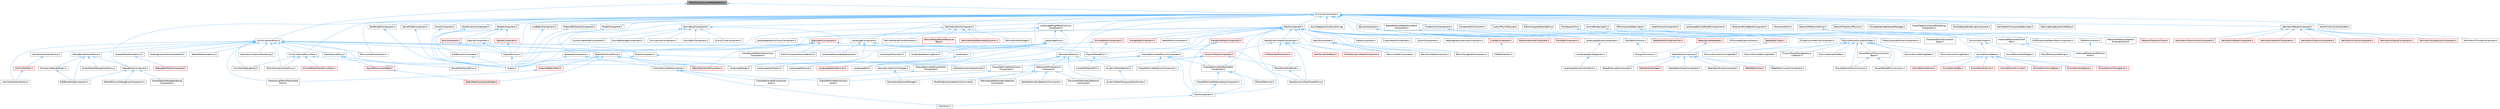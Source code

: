 digraph "MeshDrawCommandStatsDefines.h"
{
 // INTERACTIVE_SVG=YES
 // LATEX_PDF_SIZE
  bgcolor="transparent";
  edge [fontname=Helvetica,fontsize=10,labelfontname=Helvetica,labelfontsize=10];
  node [fontname=Helvetica,fontsize=10,shape=box,height=0.2,width=0.4];
  Node1 [id="Node000001",label="MeshDrawCommandStatsDefines.h",height=0.2,width=0.4,color="gray40", fillcolor="grey60", style="filled", fontcolor="black",tooltip=" "];
  Node1 -> Node2 [id="edge1_Node000001_Node000002",dir="back",color="steelblue1",style="solid",tooltip=" "];
  Node2 [id="Node000002",label="PrimitiveComponent.h",height=0.2,width=0.4,color="grey40", fillcolor="white", style="filled",URL="$df/d9f/PrimitiveComponent_8h.html",tooltip=" "];
  Node2 -> Node3 [id="edge2_Node000002_Node000003",dir="back",color="steelblue1",style="solid",tooltip=" "];
  Node3 [id="Node000003",label="ActorPrimitiveColorHandler.h",height=0.2,width=0.4,color="grey40", fillcolor="white", style="filled",URL="$d4/d72/ActorPrimitiveColorHandler_8h.html",tooltip=" "];
  Node2 -> Node4 [id="edge3_Node000002_Node000004",dir="back",color="steelblue1",style="solid",tooltip=" "];
  Node4 [id="Node000004",label="ArrowComponent.h",height=0.2,width=0.4,color="grey40", fillcolor="white", style="filled",URL="$db/d35/ArrowComponent_8h.html",tooltip=" "];
  Node4 -> Node5 [id="edge4_Node000004_Node000005",dir="back",color="steelblue1",style="solid",tooltip=" "];
  Node5 [id="Node000005",label="Engine.h",height=0.2,width=0.4,color="grey40", fillcolor="white", style="filled",URL="$d1/d34/Public_2Engine_8h.html",tooltip=" "];
  Node2 -> Node6 [id="edge5_Node000002_Node000006",dir="back",color="steelblue1",style="solid",tooltip=" "];
  Node6 [id="Node000006",label="AsyncRegisterLevelContext.cpp",height=0.2,width=0.4,color="grey40", fillcolor="white", style="filled",URL="$da/df8/AsyncRegisterLevelContext_8cpp.html",tooltip=" "];
  Node2 -> Node7 [id="edge6_Node000002_Node000007",dir="back",color="steelblue1",style="solid",tooltip=" "];
  Node7 [id="Node000007",label="BakedShallowWaterSimulation\lComponent.h",height=0.2,width=0.4,color="grey40", fillcolor="white", style="filled",URL="$d4/dbc/BakedShallowWaterSimulationComponent_8h.html",tooltip=" "];
  Node7 -> Node8 [id="edge7_Node000007_Node000008",dir="back",color="steelblue1",style="solid",tooltip=" "];
  Node8 [id="Node000008",label="WaterBodyComponent.h",height=0.2,width=0.4,color="grey40", fillcolor="white", style="filled",URL="$db/d59/WaterBodyComponent_8h.html",tooltip=" "];
  Node8 -> Node9 [id="edge8_Node000008_Node000009",dir="back",color="steelblue1",style="solid",tooltip=" "];
  Node9 [id="Node000009",label="WaterBodyActor.h",height=0.2,width=0.4,color="red", fillcolor="#FFF0F0", style="filled",URL="$da/d45/WaterBodyActor_8h.html",tooltip=" "];
  Node8 -> Node15 [id="edge9_Node000008_Node000015",dir="back",color="steelblue1",style="solid",tooltip=" "];
  Node15 [id="Node000015",label="WaterBodyCustomComponent.h",height=0.2,width=0.4,color="grey40", fillcolor="white", style="filled",URL="$dd/dc1/WaterBodyCustomComponent_8h.html",tooltip=" "];
  Node8 -> Node16 [id="edge10_Node000008_Node000016",dir="back",color="steelblue1",style="solid",tooltip=" "];
  Node16 [id="Node000016",label="WaterBodyLakeComponent.h",height=0.2,width=0.4,color="grey40", fillcolor="white", style="filled",URL="$d8/db7/WaterBodyLakeComponent_8h.html",tooltip=" "];
  Node8 -> Node17 [id="edge11_Node000008_Node000017",dir="back",color="steelblue1",style="solid",tooltip=" "];
  Node17 [id="Node000017",label="WaterBodyManager.h",height=0.2,width=0.4,color="red", fillcolor="#FFF0F0", style="filled",URL="$d7/d25/WaterBodyManager_8h.html",tooltip=" "];
  Node8 -> Node19 [id="edge12_Node000008_Node000019",dir="back",color="steelblue1",style="solid",tooltip=" "];
  Node19 [id="Node000019",label="WaterBodyOceanComponent.h",height=0.2,width=0.4,color="grey40", fillcolor="white", style="filled",URL="$d8/d9e/WaterBodyOceanComponent_8h.html",tooltip=" "];
  Node8 -> Node20 [id="edge13_Node000008_Node000020",dir="back",color="steelblue1",style="solid",tooltip=" "];
  Node20 [id="Node000020",label="WaterBodyRiverComponent.h",height=0.2,width=0.4,color="grey40", fillcolor="white", style="filled",URL="$d6/d69/WaterBodyRiverComponent_8h.html",tooltip=" "];
  Node2 -> Node21 [id="edge14_Node000002_Node000021",dir="back",color="steelblue1",style="solid",tooltip=" "];
  Node21 [id="Node000021",label="BillboardComponent.h",height=0.2,width=0.4,color="grey40", fillcolor="white", style="filled",URL="$db/d72/BillboardComponent_8h.html",tooltip=" "];
  Node21 -> Node22 [id="edge15_Node000021_Node000022",dir="back",color="steelblue1",style="solid",tooltip=" "];
  Node22 [id="Node000022",label="ChaosDeformableSolverActor.h",height=0.2,width=0.4,color="grey40", fillcolor="white", style="filled",URL="$d2/de9/ChaosDeformableSolverActor_8h.html",tooltip=" "];
  Node22 -> Node23 [id="edge16_Node000022_Node000023",dir="back",color="steelblue1",style="solid",tooltip=" "];
  Node23 [id="Node000023",label="ChaosDeformableCollisions\lActor.h",height=0.2,width=0.4,color="grey40", fillcolor="white", style="filled",URL="$d2/dce/ChaosDeformableCollisionsActor_8h.html",tooltip=" "];
  Node22 -> Node24 [id="edge17_Node000022_Node000024",dir="back",color="steelblue1",style="solid",tooltip=" "];
  Node24 [id="Node000024",label="ChaosDeformableConstraints\lActor.h",height=0.2,width=0.4,color="grey40", fillcolor="white", style="filled",URL="$d0/dd2/ChaosDeformableConstraintsActor_8h.html",tooltip=" "];
  Node22 -> Node25 [id="edge18_Node000022_Node000025",dir="back",color="steelblue1",style="solid",tooltip=" "];
  Node25 [id="Node000025",label="FleshActor.h",height=0.2,width=0.4,color="grey40", fillcolor="white", style="filled",URL="$d1/d7e/FleshActor_8h.html",tooltip=" "];
  Node21 -> Node5 [id="edge19_Node000021_Node000005",dir="back",color="steelblue1",style="solid",tooltip=" "];
  Node2 -> Node26 [id="edge20_Node000002_Node000026",dir="back",color="steelblue1",style="solid",tooltip=" "];
  Node26 [id="Node000026",label="BrushComponent.h",height=0.2,width=0.4,color="grey40", fillcolor="white", style="filled",URL="$d0/d9c/BrushComponent_8h.html",tooltip=" "];
  Node26 -> Node5 [id="edge21_Node000026_Node000005",dir="back",color="steelblue1",style="solid",tooltip=" "];
  Node26 -> Node27 [id="edge22_Node000026_Node000027",dir="back",color="steelblue1",style="solid",tooltip=" "];
  Node27 [id="Node000027",label="SceneGeometrySpatialCache.h",height=0.2,width=0.4,color="grey40", fillcolor="white", style="filled",URL="$d6/d6f/SceneGeometrySpatialCache_8h.html",tooltip=" "];
  Node2 -> Node28 [id="edge23_Node000002_Node000028",dir="back",color="steelblue1",style="solid",tooltip=" "];
  Node28 [id="Node000028",label="ClusterUnionComponent.h",height=0.2,width=0.4,color="grey40", fillcolor="white", style="filled",URL="$d0/d16/ClusterUnionComponent_8h.html",tooltip=" "];
  Node28 -> Node29 [id="edge24_Node000028_Node000029",dir="back",color="steelblue1",style="solid",tooltip=" "];
  Node29 [id="Node000029",label="ClusterUnionVehicleComponent.h",height=0.2,width=0.4,color="grey40", fillcolor="white", style="filled",URL="$dd/deb/ClusterUnionVehicleComponent_8h.html",tooltip=" "];
  Node2 -> Node30 [id="edge25_Node000002_Node000030",dir="back",color="steelblue1",style="solid",tooltip=" "];
  Node30 [id="Node000030",label="ComponentCollisionUtil.h",height=0.2,width=0.4,color="grey40", fillcolor="white", style="filled",URL="$d9/d1c/ComponentCollisionUtil_8h.html",tooltip=" "];
  Node2 -> Node31 [id="edge26_Node000002_Node000031",dir="back",color="steelblue1",style="solid",tooltip=" "];
  Node31 [id="Node000031",label="CustomPhysXPayload.h",height=0.2,width=0.4,color="grey40", fillcolor="white", style="filled",URL="$d3/d90/CustomPhysXPayload_8h.html",tooltip=" "];
  Node2 -> Node32 [id="edge27_Node000002_Node000032",dir="back",color="steelblue1",style="solid",tooltip=" "];
  Node32 [id="Node000032",label="DebugDrawComponent.h",height=0.2,width=0.4,color="grey40", fillcolor="white", style="filled",URL="$d9/dae/DebugDrawComponent_8h.html",tooltip=" "];
  Node32 -> Node33 [id="edge28_Node000032_Node000033",dir="back",color="steelblue1",style="solid",tooltip=" "];
  Node33 [id="Node000033",label="EQSRenderingComponent.h",height=0.2,width=0.4,color="grey40", fillcolor="white", style="filled",URL="$df/d63/EQSRenderingComponent_8h.html",tooltip=" "];
  Node32 -> Node34 [id="edge29_Node000032_Node000034",dir="back",color="steelblue1",style="solid",tooltip=" "];
  Node34 [id="Node000034",label="PathedPhysicsDebugDrawComponent.h",height=0.2,width=0.4,color="grey40", fillcolor="white", style="filled",URL="$d9/dd8/PathedPhysicsDebugDrawComponent_8h.html",tooltip=" "];
  Node32 -> Node35 [id="edge30_Node000032_Node000035",dir="back",color="steelblue1",style="solid",tooltip=" "];
  Node35 [id="Node000035",label="SmartObjectDebugRendering\lComponent.h",height=0.2,width=0.4,color="grey40", fillcolor="white", style="filled",URL="$d2/db9/SmartObjectDebugRenderingComponent_8h.html",tooltip=" "];
  Node2 -> Node36 [id="edge31_Node000002_Node000036",dir="back",color="steelblue1",style="solid",tooltip=" "];
  Node36 [id="Node000036",label="DrawFrustumComponent.h",height=0.2,width=0.4,color="grey40", fillcolor="white", style="filled",URL="$db/d24/DrawFrustumComponent_8h.html",tooltip=" "];
  Node36 -> Node5 [id="edge32_Node000036_Node000005",dir="back",color="steelblue1",style="solid",tooltip=" "];
  Node2 -> Node37 [id="edge33_Node000002_Node000037",dir="back",color="steelblue1",style="solid",tooltip=" "];
  Node37 [id="Node000037",label="EditorComponentSourceFactory.h",height=0.2,width=0.4,color="grey40", fillcolor="white", style="filled",URL="$d4/d35/EditorComponentSourceFactory_8h.html",tooltip=" "];
  Node2 -> Node38 [id="edge34_Node000002_Node000038",dir="back",color="steelblue1",style="solid",tooltip=" "];
  Node38 [id="Node000038",label="EditorViewportSelectability.h",height=0.2,width=0.4,color="grey40", fillcolor="white", style="filled",URL="$d0/da6/EditorViewportSelectability_8h.html",tooltip=" "];
  Node2 -> Node39 [id="edge35_Node000002_Node000039",dir="back",color="steelblue1",style="solid",tooltip=" "];
  Node39 [id="Node000039",label="EngineMinimal.h",height=0.2,width=0.4,color="grey40", fillcolor="white", style="filled",URL="$d0/d2c/EngineMinimal_8h.html",tooltip=" "];
  Node39 -> Node5 [id="edge36_Node000039_Node000005",dir="back",color="steelblue1",style="solid",tooltip=" "];
  Node2 -> Node40 [id="edge37_Node000002_Node000040",dir="back",color="steelblue1",style="solid",tooltip=" "];
  Node40 [id="Node000040",label="EngineSharedPCH.h",height=0.2,width=0.4,color="grey40", fillcolor="white", style="filled",URL="$dc/dbb/EngineSharedPCH_8h.html",tooltip=" "];
  Node40 -> Node41 [id="edge38_Node000040_Node000041",dir="back",color="steelblue1",style="solid",tooltip=" "];
  Node41 [id="Node000041",label="UnrealEdSharedPCH.h",height=0.2,width=0.4,color="grey40", fillcolor="white", style="filled",URL="$d1/de6/UnrealEdSharedPCH_8h.html",tooltip=" "];
  Node2 -> Node42 [id="edge39_Node000002_Node000042",dir="back",color="steelblue1",style="solid",tooltip=" "];
  Node42 [id="Node000042",label="FloorQueryUtils.h",height=0.2,width=0.4,color="grey40", fillcolor="white", style="filled",URL="$df/d2a/FloorQueryUtils_8h.html",tooltip=" "];
  Node42 -> Node43 [id="edge40_Node000042_Node000043",dir="back",color="steelblue1",style="solid",tooltip=" "];
  Node43 [id="Node000043",label="ChaosCharacterMoverComponent.h",height=0.2,width=0.4,color="grey40", fillcolor="white", style="filled",URL="$d5/dd2/ChaosCharacterMoverComponent_8h.html",tooltip=" "];
  Node42 -> Node44 [id="edge41_Node000042_Node000044",dir="back",color="steelblue1",style="solid",tooltip=" "];
  Node44 [id="Node000044",label="CharacterMoverSimulation\lTypes.h",height=0.2,width=0.4,color="grey40", fillcolor="white", style="filled",URL="$df/dcc/CharacterMoverSimulationTypes_8h.html",tooltip=" "];
  Node42 -> Node45 [id="edge42_Node000042_Node000045",dir="back",color="steelblue1",style="solid",tooltip=" "];
  Node45 [id="Node000045",label="PhysicsMoverSimulationTypes.h",height=0.2,width=0.4,color="grey40", fillcolor="white", style="filled",URL="$d1/d2f/PhysicsMoverSimulationTypes_8h.html",tooltip=" "];
  Node45 -> Node46 [id="edge43_Node000045_Node000046",dir="back",color="steelblue1",style="solid",tooltip=" "];
  Node46 [id="Node000046",label="MoverNetworkPhysicsLiaison.h",height=0.2,width=0.4,color="grey40", fillcolor="white", style="filled",URL="$d7/d6a/MoverNetworkPhysicsLiaison_8h.html",tooltip=" "];
  Node45 -> Node47 [id="edge44_Node000045_Node000047",dir="back",color="steelblue1",style="solid",tooltip=" "];
  Node47 [id="Node000047",label="MoverNetworkPhysicsLiaison\lBase.h",height=0.2,width=0.4,color="grey40", fillcolor="white", style="filled",URL="$d6/d54/MoverNetworkPhysicsLiaisonBase_8h.html",tooltip=" "];
  Node47 -> Node46 [id="edge45_Node000047_Node000046",dir="back",color="steelblue1",style="solid",tooltip=" "];
  Node47 -> Node48 [id="edge46_Node000047_Node000048",dir="back",color="steelblue1",style="solid",tooltip=" "];
  Node48 [id="Node000048",label="MoverPathedPhysicsLiaison.h",height=0.2,width=0.4,color="grey40", fillcolor="white", style="filled",URL="$d8/d2d/MoverPathedPhysicsLiaison_8h.html",tooltip=" "];
  Node45 -> Node48 [id="edge47_Node000045_Node000048",dir="back",color="steelblue1",style="solid",tooltip=" "];
  Node45 -> Node49 [id="edge48_Node000045_Node000049",dir="back",color="steelblue1",style="solid",tooltip=" "];
  Node49 [id="Node000049",label="PhysicsDrivenFallingMode.h",height=0.2,width=0.4,color="grey40", fillcolor="white", style="filled",URL="$de/d7a/PhysicsDrivenFallingMode_8h.html",tooltip=" "];
  Node45 -> Node50 [id="edge49_Node000045_Node000050",dir="back",color="steelblue1",style="solid",tooltip=" "];
  Node50 [id="Node000050",label="PhysicsDrivenFlyingMode.h",height=0.2,width=0.4,color="grey40", fillcolor="white", style="filled",URL="$d4/d63/PhysicsDrivenFlyingMode_8h.html",tooltip=" "];
  Node45 -> Node51 [id="edge50_Node000045_Node000051",dir="back",color="steelblue1",style="solid",tooltip=" "];
  Node51 [id="Node000051",label="PhysicsDrivenSwimmingMode.h",height=0.2,width=0.4,color="grey40", fillcolor="white", style="filled",URL="$d2/d15/PhysicsDrivenSwimmingMode_8h.html",tooltip=" "];
  Node45 -> Node52 [id="edge51_Node000045_Node000052",dir="back",color="steelblue1",style="solid",tooltip=" "];
  Node52 [id="Node000052",label="PhysicsDrivenWalkingMode.h",height=0.2,width=0.4,color="grey40", fillcolor="white", style="filled",URL="$d8/d69/PhysicsDrivenWalkingMode_8h.html",tooltip=" "];
  Node45 -> Node53 [id="edge52_Node000045_Node000053",dir="back",color="steelblue1",style="solid",tooltip=" "];
  Node53 [id="Node000053",label="PhysicsMoverManagerAsync\lCallback.h",height=0.2,width=0.4,color="grey40", fillcolor="white", style="filled",URL="$d6/d7c/PhysicsMoverManagerAsyncCallback_8h.html",tooltip=" "];
  Node45 -> Node54 [id="edge53_Node000045_Node000054",dir="back",color="steelblue1",style="solid",tooltip=" "];
  Node54 [id="Node000054",label="PhysicsStanceModifier.h",height=0.2,width=0.4,color="grey40", fillcolor="white", style="filled",URL="$dc/d04/PhysicsStanceModifier_8h.html",tooltip=" "];
  Node2 -> Node55 [id="edge54_Node000002_Node000055",dir="back",color="steelblue1",style="solid",tooltip=" "];
  Node55 [id="Node000055",label="GeometrySelector.h",height=0.2,width=0.4,color="grey40", fillcolor="white", style="filled",URL="$d5/d67/GeometrySelector_8h.html",tooltip=" "];
  Node55 -> Node56 [id="edge55_Node000055_Node000056",dir="back",color="steelblue1",style="solid",tooltip=" "];
  Node56 [id="Node000056",label="DynamicMeshPolygroupTransformer.h",height=0.2,width=0.4,color="grey40", fillcolor="white", style="filled",URL="$dc/db2/DynamicMeshPolygroupTransformer_8h.html",tooltip=" "];
  Node55 -> Node57 [id="edge56_Node000055_Node000057",dir="back",color="steelblue1",style="solid",tooltip=" "];
  Node57 [id="Node000057",label="DynamicMeshSelector.h",height=0.2,width=0.4,color="grey40", fillcolor="white", style="filled",URL="$dc/d01/DynamicMeshSelector_8h.html",tooltip=" "];
  Node57 -> Node56 [id="edge57_Node000057_Node000056",dir="back",color="steelblue1",style="solid",tooltip=" "];
  Node55 -> Node58 [id="edge58_Node000055_Node000058",dir="back",color="steelblue1",style="solid",tooltip=" "];
  Node58 [id="Node000058",label="GeometrySelectionChanges.h",height=0.2,width=0.4,color="grey40", fillcolor="white", style="filled",URL="$d2/d21/GeometrySelectionChanges_8h.html",tooltip=" "];
  Node58 -> Node59 [id="edge59_Node000058_Node000059",dir="back",color="steelblue1",style="solid",tooltip=" "];
  Node59 [id="Node000059",label="GeometrySelectionManager.h",height=0.2,width=0.4,color="grey40", fillcolor="white", style="filled",URL="$d9/d43/GeometrySelectionManager_8h.html",tooltip=" "];
  Node55 -> Node59 [id="edge60_Node000055_Node000059",dir="back",color="steelblue1",style="solid",tooltip=" "];
  Node55 -> Node60 [id="edge61_Node000055_Node000060",dir="back",color="steelblue1",style="solid",tooltip=" "];
  Node60 [id="Node000060",label="SelectionEditInteractive\lCommand.h",height=0.2,width=0.4,color="grey40", fillcolor="white", style="filled",URL="$d8/db5/SelectionEditInteractiveCommand_8h.html",tooltip=" "];
  Node60 -> Node61 [id="edge62_Node000060_Node000061",dir="back",color="steelblue1",style="solid",tooltip=" "];
  Node61 [id="Node000061",label="DeleteGeometrySelectionCommand.h",height=0.2,width=0.4,color="grey40", fillcolor="white", style="filled",URL="$d2/db3/DeleteGeometrySelectionCommand_8h.html",tooltip=" "];
  Node60 -> Node62 [id="edge63_Node000060_Node000062",dir="back",color="steelblue1",style="solid",tooltip=" "];
  Node62 [id="Node000062",label="DisconnectGeometrySelection\lCommand.h",height=0.2,width=0.4,color="grey40", fillcolor="white", style="filled",URL="$df/d86/DisconnectGeometrySelectionCommand_8h.html",tooltip=" "];
  Node60 -> Node63 [id="edge64_Node000060_Node000063",dir="back",color="steelblue1",style="solid",tooltip=" "];
  Node63 [id="Node000063",label="ModifyGeometrySelectionCommand.h",height=0.2,width=0.4,color="grey40", fillcolor="white", style="filled",URL="$d2/dc3/ModifyGeometrySelectionCommand_8h.html",tooltip=" "];
  Node60 -> Node64 [id="edge65_Node000060_Node000064",dir="back",color="steelblue1",style="solid",tooltip=" "];
  Node64 [id="Node000064",label="RetriangulateGeometrySelection\lCommand.h",height=0.2,width=0.4,color="grey40", fillcolor="white", style="filled",URL="$de/d4b/RetriangulateGeometrySelectionCommand_8h.html",tooltip=" "];
  Node2 -> Node65 [id="edge66_Node000002_Node000065",dir="back",color="steelblue1",style="solid",tooltip=" "];
  Node65 [id="Node000065",label="GizmoBaseComponent.h",height=0.2,width=0.4,color="grey40", fillcolor="white", style="filled",URL="$db/dfd/GizmoBaseComponent_8h.html",tooltip=" "];
  Node65 -> Node66 [id="edge67_Node000065_Node000066",dir="back",color="steelblue1",style="solid",tooltip=" "];
  Node66 [id="Node000066",label="GizmoArrowComponent.h",height=0.2,width=0.4,color="grey40", fillcolor="white", style="filled",URL="$d9/df9/GizmoArrowComponent_8h.html",tooltip=" "];
  Node65 -> Node67 [id="edge68_Node000065_Node000067",dir="back",color="steelblue1",style="solid",tooltip=" "];
  Node67 [id="Node000067",label="GizmoBoxComponent.h",height=0.2,width=0.4,color="grey40", fillcolor="white", style="filled",URL="$d4/d84/GizmoBoxComponent_8h.html",tooltip=" "];
  Node65 -> Node68 [id="edge69_Node000065_Node000068",dir="back",color="steelblue1",style="solid",tooltip=" "];
  Node68 [id="Node000068",label="GizmoCircleComponent.h",height=0.2,width=0.4,color="grey40", fillcolor="white", style="filled",URL="$d3/d78/GizmoCircleComponent_8h.html",tooltip=" "];
  Node65 -> Node69 [id="edge70_Node000065_Node000069",dir="back",color="steelblue1",style="solid",tooltip=" "];
  Node69 [id="Node000069",label="GizmoLineHandleComponent.h",height=0.2,width=0.4,color="grey40", fillcolor="white", style="filled",URL="$d3/d98/GizmoLineHandleComponent_8h.html",tooltip=" "];
  Node65 -> Node70 [id="edge71_Node000065_Node000070",dir="back",color="steelblue1",style="solid",tooltip=" "];
  Node70 [id="Node000070",label="GizmoRectangleComponent.h",height=0.2,width=0.4,color="grey40", fillcolor="white", style="filled",URL="$d9/ded/GizmoRectangleComponent_8h.html",tooltip=" "];
  Node65 -> Node71 [id="edge72_Node000065_Node000071",dir="back",color="steelblue1",style="solid",tooltip=" "];
  Node71 [id="Node000071",label="ViewAdjustedStaticMeshGizmo\lComponent.h",height=0.2,width=0.4,color="grey40", fillcolor="white", style="filled",URL="$d3/d99/ViewAdjustedStaticMeshGizmoComponent_8h.html",tooltip=" "];
  Node2 -> Node72 [id="edge73_Node000002_Node000072",dir="back",color="steelblue1",style="solid",tooltip=" "];
  Node72 [id="Node000072",label="GizmoRenderingUtil.h",height=0.2,width=0.4,color="grey40", fillcolor="white", style="filled",URL="$d0/d40/GizmoRenderingUtil_8h.html",tooltip=" "];
  Node72 -> Node73 [id="edge74_Node000072_Node000073",dir="back",color="steelblue1",style="solid",tooltip=" "];
  Node73 [id="Node000073",label="GizmoElementBase.h",height=0.2,width=0.4,color="grey40", fillcolor="white", style="filled",URL="$d5/d19/GizmoElementBase_8h.html",tooltip=" "];
  Node73 -> Node74 [id="edge75_Node000073_Node000074",dir="back",color="steelblue1",style="solid",tooltip=" "];
  Node74 [id="Node000074",label="GizmoElementArrow.h",height=0.2,width=0.4,color="red", fillcolor="#FFF0F0", style="filled",URL="$df/d5b/GizmoElementArrow_8h.html",tooltip=" "];
  Node73 -> Node76 [id="edge76_Node000073_Node000076",dir="back",color="steelblue1",style="solid",tooltip=" "];
  Node76 [id="Node000076",label="GizmoElementBox.h",height=0.2,width=0.4,color="red", fillcolor="#FFF0F0", style="filled",URL="$d6/d7f/GizmoElementBox_8h.html",tooltip=" "];
  Node73 -> Node77 [id="edge77_Node000073_Node000077",dir="back",color="steelblue1",style="solid",tooltip=" "];
  Node77 [id="Node000077",label="GizmoElementCone.h",height=0.2,width=0.4,color="red", fillcolor="#FFF0F0", style="filled",URL="$dc/dca/GizmoElementCone_8h.html",tooltip=" "];
  Node73 -> Node78 [id="edge78_Node000073_Node000078",dir="back",color="steelblue1",style="solid",tooltip=" "];
  Node78 [id="Node000078",label="GizmoElementCylinder.h",height=0.2,width=0.4,color="red", fillcolor="#FFF0F0", style="filled",URL="$da/dff/GizmoElementCylinder_8h.html",tooltip=" "];
  Node73 -> Node79 [id="edge79_Node000073_Node000079",dir="back",color="steelblue1",style="solid",tooltip=" "];
  Node79 [id="Node000079",label="GizmoElementLineBase.h",height=0.2,width=0.4,color="red", fillcolor="#FFF0F0", style="filled",URL="$d4/d1b/GizmoElementLineBase_8h.html",tooltip=" "];
  Node73 -> Node87 [id="edge80_Node000073_Node000087",dir="back",color="steelblue1",style="solid",tooltip=" "];
  Node87 [id="Node000087",label="GizmoElementSphere.h",height=0.2,width=0.4,color="red", fillcolor="#FFF0F0", style="filled",URL="$df/d53/GizmoElementSphere_8h.html",tooltip=" "];
  Node73 -> Node88 [id="edge81_Node000073_Node000088",dir="back",color="steelblue1",style="solid",tooltip=" "];
  Node88 [id="Node000088",label="GizmoElementTriangleList.h",height=0.2,width=0.4,color="red", fillcolor="#FFF0F0", style="filled",URL="$dc/dc3/GizmoElementTriangleList_8h.html",tooltip=" "];
  Node72 -> Node89 [id="edge82_Node000072_Node000089",dir="back",color="steelblue1",style="solid",tooltip=" "];
  Node89 [id="Node000089",label="GizmoViewContext.h",height=0.2,width=0.4,color="grey40", fillcolor="white", style="filled",URL="$dd/d1a/GizmoViewContext_8h.html",tooltip=" "];
  Node89 -> Node73 [id="edge83_Node000089_Node000073",dir="back",color="steelblue1",style="solid",tooltip=" "];
  Node89 -> Node90 [id="edge84_Node000089_Node000090",dir="back",color="steelblue1",style="solid",tooltip=" "];
  Node90 [id="Node000090",label="GizmoElementHitTargets.h",height=0.2,width=0.4,color="grey40", fillcolor="white", style="filled",URL="$da/d23/GizmoElementHitTargets_8h.html",tooltip=" "];
  Node2 -> Node91 [id="edge85_Node000002_Node000091",dir="back",color="steelblue1",style="solid",tooltip=" "];
  Node91 [id="Node000091",label="ISMComponentDescriptor.h",height=0.2,width=0.4,color="grey40", fillcolor="white", style="filled",URL="$dd/d82/ISMComponentDescriptor_8h.html",tooltip=" "];
  Node91 -> Node92 [id="edge86_Node000091_Node000092",dir="back",color="steelblue1",style="solid",tooltip=" "];
  Node92 [id="Node000092",label="HLODInstancedStaticMeshComponent.h",height=0.2,width=0.4,color="grey40", fillcolor="white", style="filled",URL="$dd/d88/HLODInstancedStaticMeshComponent_8h.html",tooltip=" "];
  Node91 -> Node93 [id="edge87_Node000091_Node000093",dir="back",color="steelblue1",style="solid",tooltip=" "];
  Node93 [id="Node000093",label="ISMPartitionActor.h",height=0.2,width=0.4,color="grey40", fillcolor="white", style="filled",URL="$d8/dac/ISMPartitionActor_8h.html",tooltip=" "];
  Node93 -> Node94 [id="edge88_Node000093_Node000094",dir="back",color="steelblue1",style="solid",tooltip=" "];
  Node94 [id="Node000094",label="InstancedPlacementPartition\lActor.h",height=0.2,width=0.4,color="grey40", fillcolor="white", style="filled",URL="$dd/d43/InstancedPlacementPartitionActor_8h.html",tooltip=" "];
  Node91 -> Node95 [id="edge89_Node000091_Node000095",dir="back",color="steelblue1",style="solid",tooltip=" "];
  Node95 [id="Node000095",label="InstancedPlacementClient\lInfo.h",height=0.2,width=0.4,color="grey40", fillcolor="white", style="filled",URL="$d0/d12/InstancedPlacementClientInfo_8h.html",tooltip=" "];
  Node95 -> Node96 [id="edge90_Node000095_Node000096",dir="back",color="steelblue1",style="solid",tooltip=" "];
  Node96 [id="Node000096",label="EditorPlacementSettings.h",height=0.2,width=0.4,color="grey40", fillcolor="white", style="filled",URL="$dd/daf/EditorPlacementSettings_8h.html",tooltip=" "];
  Node95 -> Node94 [id="edge91_Node000095_Node000094",dir="back",color="steelblue1",style="solid",tooltip=" "];
  Node2 -> Node97 [id="edge92_Node000002_Node000097",dir="back",color="steelblue1",style="solid",tooltip=" "];
  Node97 [id="Node000097",label="LakeCollisionComponent.h",height=0.2,width=0.4,color="grey40", fillcolor="white", style="filled",URL="$d6/d05/LakeCollisionComponent_8h.html",tooltip=" "];
  Node2 -> Node98 [id="edge93_Node000002_Node000098",dir="back",color="steelblue1",style="solid",tooltip=" "];
  Node98 [id="Node000098",label="LandscapeComponent.h",height=0.2,width=0.4,color="grey40", fillcolor="white", style="filled",URL="$d4/dba/LandscapeComponent_8h.html",tooltip=" "];
  Node98 -> Node99 [id="edge94_Node000098_Node000099",dir="back",color="steelblue1",style="solid",tooltip=" "];
  Node99 [id="Node000099",label="Landscape.h",height=0.2,width=0.4,color="grey40", fillcolor="white", style="filled",URL="$d5/dd6/Landscape_8h.html",tooltip=" "];
  Node99 -> Node100 [id="edge95_Node000099_Node000100",dir="back",color="steelblue1",style="solid",tooltip=" "];
  Node100 [id="Node000100",label="LandscapeEdit.h",height=0.2,width=0.4,color="grey40", fillcolor="white", style="filled",URL="$df/d61/LandscapeEdit_8h.html",tooltip=" "];
  Node99 -> Node101 [id="edge96_Node000099_Node000101",dir="back",color="steelblue1",style="solid",tooltip=" "];
  Node101 [id="Node000101",label="LandscapeEditLayer.h",height=0.2,width=0.4,color="grey40", fillcolor="white", style="filled",URL="$d2/d34/LandscapeEditLayer_8h.html",tooltip=" "];
  Node99 -> Node102 [id="edge97_Node000099_Node000102",dir="back",color="steelblue1",style="solid",tooltip=" "];
  Node102 [id="Node000102",label="LandscapeEditorServices.h",height=0.2,width=0.4,color="red", fillcolor="#FFF0F0", style="filled",URL="$d0/de9/LandscapeEditorServices_8h.html",tooltip=" "];
  Node99 -> Node104 [id="edge98_Node000099_Node000104",dir="back",color="steelblue1",style="solid",tooltip=" "];
  Node104 [id="Node000104",label="LandscapeNotification.h",height=0.2,width=0.4,color="grey40", fillcolor="white", style="filled",URL="$d7/de3/LandscapeNotification_8h.html",tooltip=" "];
  Node98 -> Node100 [id="edge99_Node000098_Node000100",dir="back",color="steelblue1",style="solid",tooltip=" "];
  Node98 -> Node105 [id="edge100_Node000098_Node000105",dir="back",color="steelblue1",style="solid",tooltip=" "];
  Node105 [id="Node000105",label="LandscapeGrassWeightExporter.h",height=0.2,width=0.4,color="grey40", fillcolor="white", style="filled",URL="$de/d64/LandscapeGrassWeightExporter_8h.html",tooltip=" "];
  Node98 -> Node106 [id="edge101_Node000098_Node000106",dir="back",color="steelblue1",style="solid",tooltip=" "];
  Node106 [id="Node000106",label="LandscapeRender.h",height=0.2,width=0.4,color="grey40", fillcolor="white", style="filled",URL="$df/d67/LandscapeRender_8h.html",tooltip=" "];
  Node2 -> Node107 [id="edge102_Node000002_Node000107",dir="back",color="steelblue1",style="solid",tooltip=" "];
  Node107 [id="Node000107",label="LandscapeGizmoRenderComponent.h",height=0.2,width=0.4,color="grey40", fillcolor="white", style="filled",URL="$d0/d84/LandscapeGizmoRenderComponent_8h.html",tooltip=" "];
  Node2 -> Node108 [id="edge103_Node000002_Node000108",dir="back",color="steelblue1",style="solid",tooltip=" "];
  Node108 [id="Node000108",label="LandscapeHeightfieldCollision\lComponent.h",height=0.2,width=0.4,color="grey40", fillcolor="white", style="filled",URL="$d2/d06/LandscapeHeightfieldCollisionComponent_8h.html",tooltip=" "];
  Node108 -> Node100 [id="edge104_Node000108_Node000100",dir="back",color="steelblue1",style="solid",tooltip=" "];
  Node108 -> Node109 [id="edge105_Node000108_Node000109",dir="back",color="steelblue1",style="solid",tooltip=" "];
  Node109 [id="Node000109",label="LandscapeMeshCollisionComponent.h",height=0.2,width=0.4,color="grey40", fillcolor="white", style="filled",URL="$d0/dab/LandscapeMeshCollisionComponent_8h.html",tooltip=" "];
  Node108 -> Node110 [id="edge106_Node000108_Node000110",dir="back",color="steelblue1",style="solid",tooltip=" "];
  Node110 [id="Node000110",label="LandscapeProxy.h",height=0.2,width=0.4,color="grey40", fillcolor="white", style="filled",URL="$db/dae/LandscapeProxy_8h.html",tooltip=" "];
  Node110 -> Node99 [id="edge107_Node000110_Node000099",dir="back",color="steelblue1",style="solid",tooltip=" "];
  Node110 -> Node100 [id="edge108_Node000110_Node000100",dir="back",color="steelblue1",style="solid",tooltip=" "];
  Node110 -> Node106 [id="edge109_Node000110_Node000106",dir="back",color="steelblue1",style="solid",tooltip=" "];
  Node110 -> Node111 [id="edge110_Node000110_Node000111",dir="back",color="steelblue1",style="solid",tooltip=" "];
  Node111 [id="Node000111",label="LandscapeStreamingProxy.h",height=0.2,width=0.4,color="grey40", fillcolor="white", style="filled",URL="$de/d5a/LandscapeStreamingProxy_8h.html",tooltip=" "];
  Node110 -> Node112 [id="edge111_Node000110_Node000112",dir="back",color="steelblue1",style="solid",tooltip=" "];
  Node112 [id="Node000112",label="LandscapeSubsystem.h",height=0.2,width=0.4,color="grey40", fillcolor="white", style="filled",URL="$d7/ddd/LandscapeSubsystem_8h.html",tooltip=" "];
  Node2 -> Node113 [id="edge112_Node000002_Node000113",dir="back",color="steelblue1",style="solid",tooltip=" "];
  Node113 [id="Node000113",label="LandscapeSplinesComponent.h",height=0.2,width=0.4,color="grey40", fillcolor="white", style="filled",URL="$d4/d7e/LandscapeSplinesComponent_8h.html",tooltip=" "];
  Node113 -> Node114 [id="edge113_Node000113_Node000114",dir="back",color="steelblue1",style="solid",tooltip=" "];
  Node114 [id="Node000114",label="LandscapeSplineSegment.h",height=0.2,width=0.4,color="grey40", fillcolor="white", style="filled",URL="$d4/d8d/LandscapeSplineSegment_8h.html",tooltip=" "];
  Node114 -> Node115 [id="edge114_Node000114_Node000115",dir="back",color="steelblue1",style="solid",tooltip=" "];
  Node115 [id="Node000115",label="LandscapeSplineControlPoint.h",height=0.2,width=0.4,color="grey40", fillcolor="white", style="filled",URL="$d2/d00/LandscapeSplineControlPoint_8h.html",tooltip=" "];
  Node2 -> Node116 [id="edge115_Node000002_Node000116",dir="back",color="steelblue1",style="solid",tooltip=" "];
  Node116 [id="Node000116",label="LineBatchComponent.h",height=0.2,width=0.4,color="grey40", fillcolor="white", style="filled",URL="$d4/dd8/LineBatchComponent_8h.html",tooltip=" "];
  Node116 -> Node5 [id="edge116_Node000116_Node000005",dir="back",color="steelblue1",style="solid",tooltip=" "];
  Node2 -> Node117 [id="edge117_Node000002_Node000117",dir="back",color="steelblue1",style="solid",tooltip=" "];
  Node117 [id="Node000117",label="MaterialBillboardComponent.h",height=0.2,width=0.4,color="grey40", fillcolor="white", style="filled",URL="$d0/d98/MaterialBillboardComponent_8h.html",tooltip=" "];
  Node117 -> Node5 [id="edge118_Node000117_Node000005",dir="back",color="steelblue1",style="solid",tooltip=" "];
  Node2 -> Node118 [id="edge119_Node000002_Node000118",dir="back",color="steelblue1",style="solid",tooltip=" "];
  Node118 [id="Node000118",label="MeshComponent.h",height=0.2,width=0.4,color="grey40", fillcolor="white", style="filled",URL="$dd/d57/MeshComponent_8h.html",tooltip=" "];
  Node118 -> Node119 [id="edge120_Node000118_Node000119",dir="back",color="steelblue1",style="solid",tooltip=" "];
  Node119 [id="Node000119",label="BaseDynamicMeshComponent.h",height=0.2,width=0.4,color="grey40", fillcolor="white", style="filled",URL="$d3/df4/BaseDynamicMeshComponent_8h.html",tooltip=" "];
  Node119 -> Node120 [id="edge121_Node000119_Node000120",dir="back",color="steelblue1",style="solid",tooltip=" "];
  Node120 [id="Node000120",label="BaseDynamicMeshSceneProxy.h",height=0.2,width=0.4,color="grey40", fillcolor="white", style="filled",URL="$d2/dee/BaseDynamicMeshSceneProxy_8h.html",tooltip=" "];
  Node119 -> Node121 [id="edge122_Node000119_Node000121",dir="back",color="steelblue1",style="solid",tooltip=" "];
  Node121 [id="Node000121",label="DynamicMeshComponent.h",height=0.2,width=0.4,color="red", fillcolor="#FFF0F0", style="filled",URL="$d8/d66/DynamicMeshComponent_8h.html",tooltip=" "];
  Node121 -> Node57 [id="edge123_Node000121_Node000057",dir="back",color="steelblue1",style="solid",tooltip=" "];
  Node121 -> Node131 [id="edge124_Node000121_Node000131",dir="back",color="steelblue1",style="solid",tooltip=" "];
  Node131 [id="Node000131",label="MeshRenderBufferSet.h",height=0.2,width=0.4,color="grey40", fillcolor="white", style="filled",URL="$de/dc2/MeshRenderBufferSet_8h.html",tooltip=" "];
  Node131 -> Node120 [id="edge125_Node000131_Node000120",dir="back",color="steelblue1",style="solid",tooltip=" "];
  Node121 -> Node27 [id="edge126_Node000121_Node000027",dir="back",color="steelblue1",style="solid",tooltip=" "];
  Node119 -> Node131 [id="edge127_Node000119_Node000131",dir="back",color="steelblue1",style="solid",tooltip=" "];
  Node119 -> Node190 [id="edge128_Node000119_Node000190",dir="back",color="steelblue1",style="solid",tooltip=" "];
  Node190 [id="Node000190",label="MeshSculptToolBase.h",height=0.2,width=0.4,color="red", fillcolor="#FFF0F0", style="filled",URL="$d8/d2a/MeshSculptToolBase_8h.html",tooltip=" "];
  Node119 -> Node193 [id="edge129_Node000119_Node000193",dir="back",color="steelblue1",style="solid",tooltip=" "];
  Node193 [id="Node000193",label="OctreeDynamicMeshComponent.h",height=0.2,width=0.4,color="red", fillcolor="#FFF0F0", style="filled",URL="$d9/d19/OctreeDynamicMeshComponent_8h.html",tooltip=" "];
  Node119 -> Node194 [id="edge130_Node000119_Node000194",dir="back",color="steelblue1",style="solid",tooltip=" "];
  Node194 [id="Node000194",label="UVEditorToolMeshInput.h",height=0.2,width=0.4,color="red", fillcolor="#FFF0F0", style="filled",URL="$d2/de6/UVEditorToolMeshInput_8h.html",tooltip=" "];
  Node118 -> Node207 [id="edge131_Node000118_Node000207",dir="back",color="steelblue1",style="solid",tooltip=" "];
  Node207 [id="Node000207",label="BasicElementSet.h",height=0.2,width=0.4,color="grey40", fillcolor="white", style="filled",URL="$de/d31/BasicElementSet_8h.html",tooltip=" "];
  Node207 -> Node208 [id="edge132_Node000207_Node000208",dir="back",color="steelblue1",style="solid",tooltip=" "];
  Node208 [id="Node000208",label="BasicLineSetComponent.h",height=0.2,width=0.4,color="grey40", fillcolor="white", style="filled",URL="$da/d78/BasicLineSetComponent_8h.html",tooltip=" "];
  Node207 -> Node209 [id="edge133_Node000207_Node000209",dir="back",color="steelblue1",style="solid",tooltip=" "];
  Node209 [id="Node000209",label="BasicPointSetComponent.h",height=0.2,width=0.4,color="grey40", fillcolor="white", style="filled",URL="$d4/d5f/BasicPointSetComponent_8h.html",tooltip=" "];
  Node207 -> Node210 [id="edge134_Node000207_Node000210",dir="back",color="steelblue1",style="solid",tooltip=" "];
  Node210 [id="Node000210",label="BasicTriangleSetComponent.h",height=0.2,width=0.4,color="grey40", fillcolor="white", style="filled",URL="$d0/d56/BasicTriangleSetComponent_8h.html",tooltip=" "];
  Node118 -> Node208 [id="edge135_Node000118_Node000208",dir="back",color="steelblue1",style="solid",tooltip=" "];
  Node118 -> Node209 [id="edge136_Node000118_Node000209",dir="back",color="steelblue1",style="solid",tooltip=" "];
  Node118 -> Node210 [id="edge137_Node000118_Node000210",dir="back",color="steelblue1",style="solid",tooltip=" "];
  Node118 -> Node211 [id="edge138_Node000118_Node000211",dir="back",color="steelblue1",style="solid",tooltip=" "];
  Node211 [id="Node000211",label="CableComponent.h",height=0.2,width=0.4,color="grey40", fillcolor="white", style="filled",URL="$d4/dd5/CableComponent_8h.html",tooltip=" "];
  Node118 -> Node212 [id="edge139_Node000118_Node000212",dir="back",color="steelblue1",style="solid",tooltip=" "];
  Node212 [id="Node000212",label="ChaosDeformablePhysicsComponent.h",height=0.2,width=0.4,color="grey40", fillcolor="white", style="filled",URL="$d3/da9/ChaosDeformablePhysicsComponent_8h.html",tooltip=" "];
  Node212 -> Node213 [id="edge140_Node000212_Node000213",dir="back",color="steelblue1",style="solid",tooltip=" "];
  Node213 [id="Node000213",label="ChaosDeformableCollisions\lComponent.h",height=0.2,width=0.4,color="grey40", fillcolor="white", style="filled",URL="$d3/da7/ChaosDeformableCollisionsComponent_8h.html",tooltip=" "];
  Node213 -> Node23 [id="edge141_Node000213_Node000023",dir="back",color="steelblue1",style="solid",tooltip=" "];
  Node212 -> Node214 [id="edge142_Node000212_Node000214",dir="back",color="steelblue1",style="solid",tooltip=" "];
  Node214 [id="Node000214",label="ChaosDeformableConstraints\lComponent.h",height=0.2,width=0.4,color="grey40", fillcolor="white", style="filled",URL="$d9/df8/ChaosDeformableConstraintsComponent_8h.html",tooltip=" "];
  Node214 -> Node24 [id="edge143_Node000214_Node000024",dir="back",color="steelblue1",style="solid",tooltip=" "];
  Node212 -> Node215 [id="edge144_Node000212_Node000215",dir="back",color="steelblue1",style="solid",tooltip=" "];
  Node215 [id="Node000215",label="ChaosDeformableSolverComponent.h",height=0.2,width=0.4,color="grey40", fillcolor="white", style="filled",URL="$dd/df6/ChaosDeformableSolverComponent_8h.html",tooltip=" "];
  Node212 -> Node216 [id="edge145_Node000212_Node000216",dir="back",color="steelblue1",style="solid",tooltip=" "];
  Node216 [id="Node000216",label="ChaosDeformableTetrahedral\lComponent.h",height=0.2,width=0.4,color="grey40", fillcolor="white", style="filled",URL="$d3/db3/ChaosDeformableTetrahedralComponent_8h.html",tooltip=" "];
  Node216 -> Node217 [id="edge146_Node000216_Node000217",dir="back",color="steelblue1",style="solid",tooltip=" "];
  Node217 [id="Node000217",label="ChaosDeformableGameplayComponent.h",height=0.2,width=0.4,color="grey40", fillcolor="white", style="filled",URL="$d4/de0/ChaosDeformableGameplayComponent_8h.html",tooltip=" "];
  Node217 -> Node218 [id="edge147_Node000217_Node000218",dir="back",color="steelblue1",style="solid",tooltip=" "];
  Node218 [id="Node000218",label="FleshComponent.h",height=0.2,width=0.4,color="grey40", fillcolor="white", style="filled",URL="$d0/d29/FleshComponent_8h.html",tooltip=" "];
  Node218 -> Node25 [id="edge148_Node000218_Node000025",dir="back",color="steelblue1",style="solid",tooltip=" "];
  Node216 -> Node219 [id="edge149_Node000216_Node000219",dir="back",color="steelblue1",style="solid",tooltip=" "];
  Node219 [id="Node000219",label="DIFleshDeformer.h",height=0.2,width=0.4,color="grey40", fillcolor="white", style="filled",URL="$d6/d60/DIFleshDeformer_8h.html",tooltip=" "];
  Node216 -> Node218 [id="edge150_Node000216_Node000218",dir="back",color="steelblue1",style="solid",tooltip=" "];
  Node212 -> Node218 [id="edge151_Node000212_Node000218",dir="back",color="steelblue1",style="solid",tooltip=" "];
  Node118 -> Node216 [id="edge152_Node000118_Node000216",dir="back",color="steelblue1",style="solid",tooltip=" "];
  Node118 -> Node220 [id="edge153_Node000118_Node000220",dir="back",color="steelblue1",style="solid",tooltip=" "];
  Node220 [id="Node000220",label="CustomMeshComponent.h",height=0.2,width=0.4,color="grey40", fillcolor="white", style="filled",URL="$de/d34/CustomMeshComponent_8h.html",tooltip=" "];
  Node118 -> Node39 [id="edge154_Node000118_Node000039",dir="back",color="steelblue1",style="solid",tooltip=" "];
  Node118 -> Node40 [id="edge155_Node000118_Node000040",dir="back",color="steelblue1",style="solid",tooltip=" "];
  Node118 -> Node218 [id="edge156_Node000118_Node000218",dir="back",color="steelblue1",style="solid",tooltip=" "];
  Node118 -> Node221 [id="edge157_Node000118_Node000221",dir="back",color="steelblue1",style="solid",tooltip=" "];
  Node221 [id="Node000221",label="GroomComponent.h",height=0.2,width=0.4,color="grey40", fillcolor="white", style="filled",URL="$de/d2e/GroomComponent_8h.html",tooltip=" "];
  Node118 -> Node222 [id="edge158_Node000118_Node000222",dir="back",color="steelblue1",style="solid",tooltip=" "];
  Node222 [id="Node000222",label="HeterogeneousVolumeComponent.h",height=0.2,width=0.4,color="grey40", fillcolor="white", style="filled",URL="$d6/daf/HeterogeneousVolumeComponent_8h.html",tooltip=" "];
  Node118 -> Node223 [id="edge159_Node000118_Node000223",dir="back",color="steelblue1",style="solid",tooltip=" "];
  Node223 [id="Node000223",label="LineSetComponent.h",height=0.2,width=0.4,color="red", fillcolor="#FFF0F0", style="filled",URL="$d7/d6b/LineSetComponent_8h.html",tooltip=" "];
  Node223 -> Node156 [id="edge160_Node000223_Node000156",dir="back",color="steelblue1",style="solid",tooltip=" "];
  Node156 [id="Node000156",label="CSGMeshesTool.h",height=0.2,width=0.4,color="grey40", fillcolor="white", style="filled",URL="$db/dd1/CSGMeshesTool_8h.html",tooltip=" "];
  Node118 -> Node226 [id="edge161_Node000118_Node000226",dir="back",color="steelblue1",style="solid",tooltip=" "];
  Node226 [id="Node000226",label="MeshWireframeComponent.h",height=0.2,width=0.4,color="red", fillcolor="#FFF0F0", style="filled",URL="$d7/d66/MeshWireframeComponent_8h.html",tooltip=" "];
  Node118 -> Node227 [id="edge162_Node000118_Node000227",dir="back",color="steelblue1",style="solid",tooltip=" "];
  Node227 [id="Node000227",label="PointSetComponent.h",height=0.2,width=0.4,color="red", fillcolor="#FFF0F0", style="filled",URL="$d8/d54/PointSetComponent_8h.html",tooltip=" "];
  Node118 -> Node228 [id="edge163_Node000118_Node000228",dir="back",color="steelblue1",style="solid",tooltip=" "];
  Node228 [id="Node000228",label="ProceduralMeshComponent.h",height=0.2,width=0.4,color="red", fillcolor="#FFF0F0", style="filled",URL="$d5/d29/ProceduralMeshComponent_8h.html",tooltip=" "];
  Node228 -> Node212 [id="edge164_Node000228_Node000212",dir="back",color="steelblue1",style="solid",tooltip=" "];
  Node228 -> Node216 [id="edge165_Node000228_Node000216",dir="back",color="steelblue1",style="solid",tooltip=" "];
  Node228 -> Node218 [id="edge166_Node000228_Node000218",dir="back",color="steelblue1",style="solid",tooltip=" "];
  Node118 -> Node230 [id="edge167_Node000118_Node000230",dir="back",color="steelblue1",style="solid",tooltip=" "];
  Node230 [id="Node000230",label="SkinnedMeshComponent.h",height=0.2,width=0.4,color="red", fillcolor="#FFF0F0", style="filled",URL="$da/d62/SkinnedMeshComponent_8h.html",tooltip=" "];
  Node230 -> Node5 [id="edge168_Node000230_Node000005",dir="back",color="steelblue1",style="solid",tooltip=" "];
  Node230 -> Node40 [id="edge169_Node000230_Node000040",dir="back",color="steelblue1",style="solid",tooltip=" "];
  Node118 -> Node307 [id="edge170_Node000118_Node000307",dir="back",color="steelblue1",style="solid",tooltip=" "];
  Node307 [id="Node000307",label="StaticMeshComponent.h",height=0.2,width=0.4,color="red", fillcolor="#FFF0F0", style="filled",URL="$da/daf/StaticMeshComponent_8h.html",tooltip=" "];
  Node307 -> Node37 [id="edge171_Node000307_Node000037",dir="back",color="steelblue1",style="solid",tooltip=" "];
  Node307 -> Node5 [id="edge172_Node000307_Node000005",dir="back",color="steelblue1",style="solid",tooltip=" "];
  Node307 -> Node39 [id="edge173_Node000307_Node000039",dir="back",color="steelblue1",style="solid",tooltip=" "];
  Node307 -> Node40 [id="edge174_Node000307_Node000040",dir="back",color="steelblue1",style="solid",tooltip=" "];
  Node307 -> Node360 [id="edge175_Node000307_Node000360",dir="back",color="steelblue1",style="solid",tooltip=" "];
  Node360 [id="Node000360",label="StaticMeshSceneProxy.h",height=0.2,width=0.4,color="grey40", fillcolor="white", style="filled",URL="$d8/d6d/StaticMeshSceneProxy_8h.html",tooltip=" "];
  Node360 -> Node330 [id="edge176_Node000360_Node000330",dir="back",color="steelblue1",style="solid",tooltip=" "];
  Node330 [id="Node000330",label="InstancedStaticMesh.h",height=0.2,width=0.4,color="red", fillcolor="#FFF0F0", style="filled",URL="$dd/d89/InstancedStaticMesh_8h.html",tooltip=" "];
  Node330 -> Node328 [id="edge177_Node000330_Node000328",dir="back",color="steelblue1",style="solid",tooltip=" "];
  Node328 [id="Node000328",label="HierarchicalStaticMeshScene\lProxy.h",height=0.2,width=0.4,color="grey40", fillcolor="white", style="filled",URL="$d3/d4d/HierarchicalStaticMeshSceneProxy_8h.html",tooltip=" "];
  Node360 -> Node106 [id="edge178_Node000360_Node000106",dir="back",color="steelblue1",style="solid",tooltip=" "];
  Node360 -> Node340 [id="edge179_Node000360_Node000340",dir="back",color="steelblue1",style="solid",tooltip=" "];
  Node340 [id="Node000340",label="SplineMeshSceneProxy.h",height=0.2,width=0.4,color="grey40", fillcolor="white", style="filled",URL="$dd/dcb/SplineMeshSceneProxy_8h.html",tooltip=" "];
  Node360 -> Node359 [id="edge180_Node000360_Node000359",dir="back",color="steelblue1",style="solid",tooltip=" "];
  Node359 [id="Node000359",label="StaticMeshComponentHelper.h",height=0.2,width=0.4,color="red", fillcolor="#FFF0F0", style="filled",URL="$dc/dc1/StaticMeshComponentHelper_8h.html",tooltip=" "];
  Node360 -> Node361 [id="edge181_Node000360_Node000361",dir="back",color="steelblue1",style="solid",tooltip=" "];
  Node361 [id="Node000361",label="StaticMeshSceneProxyDesc.h",height=0.2,width=0.4,color="red", fillcolor="#FFF0F0", style="filled",URL="$d0/d31/StaticMeshSceneProxyDesc_8h.html",tooltip=" "];
  Node307 -> Node361 [id="edge182_Node000307_Node000361",dir="back",color="steelblue1",style="solid",tooltip=" "];
  Node307 -> Node71 [id="edge183_Node000307_Node000071",dir="back",color="steelblue1",style="solid",tooltip=" "];
  Node118 -> Node363 [id="edge184_Node000118_Node000363",dir="back",color="steelblue1",style="solid",tooltip=" "];
  Node363 [id="Node000363",label="TriangleSetComponent.h",height=0.2,width=0.4,color="red", fillcolor="#FFF0F0", style="filled",URL="$d0/d95/TriangleSetComponent_8h.html",tooltip=" "];
  Node118 -> Node364 [id="edge185_Node000118_Node000364",dir="back",color="steelblue1",style="solid",tooltip=" "];
  Node364 [id="Node000364",label="WaterMeshComponent.h",height=0.2,width=0.4,color="grey40", fillcolor="white", style="filled",URL="$d0/dd9/WaterMeshComponent_8h.html",tooltip=" "];
  Node2 -> Node365 [id="edge186_Node000002_Node000365",dir="back",color="steelblue1",style="solid",tooltip=" "];
  Node365 [id="Node000365",label="ModelComponent.h",height=0.2,width=0.4,color="grey40", fillcolor="white", style="filled",URL="$d9/d34/ModelComponent_8h.html",tooltip=" "];
  Node365 -> Node5 [id="edge187_Node000365_Node000005",dir="back",color="steelblue1",style="solid",tooltip=" "];
  Node2 -> Node366 [id="edge188_Node000002_Node000366",dir="back",color="steelblue1",style="solid",tooltip=" "];
  Node366 [id="Node000366",label="ModularVehicleBaseComponent.h",height=0.2,width=0.4,color="grey40", fillcolor="white", style="filled",URL="$d3/dc7/ModularVehicleBaseComponent_8h.html",tooltip=" "];
  Node2 -> Node367 [id="edge189_Node000002_Node000367",dir="back",color="steelblue1",style="solid",tooltip=" "];
  Node367 [id="Node000367",label="MovementUtils.h",height=0.2,width=0.4,color="grey40", fillcolor="white", style="filled",URL="$d0/d54/MovementUtils_8h.html",tooltip=" "];
  Node2 -> Node368 [id="edge190_Node000002_Node000368",dir="back",color="steelblue1",style="solid",tooltip=" "];
  Node368 [id="Node000368",label="NetworkPredictionDriver.h",height=0.2,width=0.4,color="grey40", fillcolor="white", style="filled",URL="$d4/db2/NetworkPredictionDriver_8h.html",tooltip=" "];
  Node368 -> Node369 [id="edge191_Node000368_Node000369",dir="back",color="steelblue1",style="solid",tooltip=" "];
  Node369 [id="Node000369",label="NetworkPredictionGeneric\lKinematicActor.h",height=0.2,width=0.4,color="grey40", fillcolor="white", style="filled",URL="$db/d93/NetworkPredictionGenericKinematicActor_8h.html",tooltip=" "];
  Node368 -> Node370 [id="edge192_Node000368_Node000370",dir="back",color="steelblue1",style="solid",tooltip=" "];
  Node370 [id="Node000370",label="NetworkPredictionTrace.h",height=0.2,width=0.4,color="red", fillcolor="#FFF0F0", style="filled",URL="$d6/d68/NetworkPredictionTrace_8h.html",tooltip=" "];
  Node2 -> Node375 [id="edge193_Node000002_Node000375",dir="back",color="steelblue1",style="solid",tooltip=" "];
  Node375 [id="Node000375",label="NetworkPredictionPhysics.h",height=0.2,width=0.4,color="grey40", fillcolor="white", style="filled",URL="$d8/dee/NetworkPredictionPhysics_8h.html",tooltip=" "];
  Node2 -> Node376 [id="edge194_Node000002_Node000376",dir="back",color="steelblue1",style="solid",tooltip=" "];
  Node376 [id="Node000376",label="ParticleSystemComponent.h",height=0.2,width=0.4,color="grey40", fillcolor="white", style="filled",URL="$d4/d17/ParticleSystemComponent_8h.html",tooltip=" "];
  Node376 -> Node39 [id="edge195_Node000376_Node000039",dir="back",color="steelblue1",style="solid",tooltip=" "];
  Node376 -> Node377 [id="edge196_Node000376_Node000377",dir="back",color="steelblue1",style="solid",tooltip=" "];
  Node377 [id="Node000377",label="ParticleEventManager.h",height=0.2,width=0.4,color="grey40", fillcolor="white", style="filled",URL="$dc/df9/ParticleEventManager_8h.html",tooltip=" "];
  Node376 -> Node378 [id="edge197_Node000376_Node000378",dir="back",color="steelblue1",style="solid",tooltip=" "];
  Node378 [id="Node000378",label="ParticleModuleEventGenerator.h",height=0.2,width=0.4,color="grey40", fillcolor="white", style="filled",URL="$dd/df1/ParticleModuleEventGenerator_8h.html",tooltip=" "];
  Node376 -> Node379 [id="edge198_Node000376_Node000379",dir="back",color="steelblue1",style="solid",tooltip=" "];
  Node379 [id="Node000379",label="ParticleModuleEventReceiver\lBase.h",height=0.2,width=0.4,color="red", fillcolor="#FFF0F0", style="filled",URL="$d2/d65/ParticleModuleEventReceiverBase_8h.html",tooltip=" "];
  Node376 -> Node382 [id="edge199_Node000376_Node000382",dir="back",color="steelblue1",style="solid",tooltip=" "];
  Node382 [id="Node000382",label="ParticleModuleParameterDynamic.h",height=0.2,width=0.4,color="red", fillcolor="#FFF0F0", style="filled",URL="$d3/d04/ParticleModuleParameterDynamic_8h.html",tooltip=" "];
  Node2 -> Node384 [id="edge200_Node000002_Node000384",dir="back",color="steelblue1",style="solid",tooltip=" "];
  Node384 [id="Node000384",label="PhysicsFieldComponent.h",height=0.2,width=0.4,color="grey40", fillcolor="white", style="filled",URL="$dd/d76/PhysicsFieldComponent_8h.html",tooltip=" "];
  Node2 -> Node385 [id="edge201_Node000002_Node000385",dir="back",color="steelblue1",style="solid",tooltip=" "];
  Node385 [id="Node000385",label="PrimitiveSceneProxyDesc.h",height=0.2,width=0.4,color="grey40", fillcolor="white", style="filled",URL="$d8/d20/PrimitiveSceneProxyDesc_8h.html",tooltip=" "];
  Node385 -> Node386 [id="edge202_Node000385_Node000386",dir="back",color="steelblue1",style="solid",tooltip=" "];
  Node386 [id="Node000386",label="AnimNextDebugDraw.h",height=0.2,width=0.4,color="grey40", fillcolor="white", style="filled",URL="$dd/de1/AnimNextDebugDraw_8h.html",tooltip=" "];
  Node385 -> Node387 [id="edge203_Node000385_Node000387",dir="back",color="steelblue1",style="solid",tooltip=" "];
  Node387 [id="Node000387",label="ParticleSystemSceneProxy.h",height=0.2,width=0.4,color="grey40", fillcolor="white", style="filled",URL="$dd/d25/ParticleSystemSceneProxy_8h.html",tooltip=" "];
  Node385 -> Node388 [id="edge204_Node000385_Node000388",dir="back",color="steelblue1",style="solid",tooltip=" "];
  Node388 [id="Node000388",label="SkinnedMeshSceneProxyDesc.h",height=0.2,width=0.4,color="red", fillcolor="#FFF0F0", style="filled",URL="$dd/d6b/SkinnedMeshSceneProxyDesc_8h.html",tooltip=" "];
  Node385 -> Node361 [id="edge205_Node000385_Node000361",dir="back",color="steelblue1",style="solid",tooltip=" "];
  Node2 -> Node390 [id="edge206_Node000002_Node000390",dir="back",color="steelblue1",style="solid",tooltip=" "];
  Node390 [id="Node000390",label="ShapeComponent.h",height=0.2,width=0.4,color="grey40", fillcolor="white", style="filled",URL="$d4/d4b/ShapeComponent_8h.html",tooltip=" "];
  Node390 -> Node391 [id="edge207_Node000390_Node000391",dir="back",color="steelblue1",style="solid",tooltip=" "];
  Node391 [id="Node000391",label="BoxComponent.h",height=0.2,width=0.4,color="red", fillcolor="#FFF0F0", style="filled",URL="$d5/de1/BoxComponent_8h.html",tooltip=" "];
  Node391 -> Node39 [id="edge208_Node000391_Node000039",dir="back",color="steelblue1",style="solid",tooltip=" "];
  Node390 -> Node394 [id="edge209_Node000390_Node000394",dir="back",color="steelblue1",style="solid",tooltip=" "];
  Node394 [id="Node000394",label="CapsuleComponent.h",height=0.2,width=0.4,color="grey40", fillcolor="white", style="filled",URL="$db/def/CapsuleComponent_8h.html",tooltip=" "];
  Node394 -> Node39 [id="edge210_Node000394_Node000039",dir="back",color="steelblue1",style="solid",tooltip=" "];
  Node390 -> Node5 [id="edge211_Node000390_Node000005",dir="back",color="steelblue1",style="solid",tooltip=" "];
  Node390 -> Node395 [id="edge212_Node000390_Node000395",dir="back",color="steelblue1",style="solid",tooltip=" "];
  Node395 [id="Node000395",label="PostProcessComponent.h",height=0.2,width=0.4,color="grey40", fillcolor="white", style="filled",URL="$d7/db2/PostProcessComponent_8h.html",tooltip=" "];
  Node395 -> Node5 [id="edge213_Node000395_Node000005",dir="back",color="steelblue1",style="solid",tooltip=" "];
  Node390 -> Node396 [id="edge214_Node000390_Node000396",dir="back",color="steelblue1",style="solid",tooltip=" "];
  Node396 [id="Node000396",label="SphereComponent.h",height=0.2,width=0.4,color="red", fillcolor="#FFF0F0", style="filled",URL="$d0/da6/SphereComponent_8h.html",tooltip=" "];
  Node396 -> Node39 [id="edge215_Node000396_Node000039",dir="back",color="steelblue1",style="solid",tooltip=" "];
  Node2 -> Node398 [id="edge216_Node000002_Node000398",dir="back",color="steelblue1",style="solid",tooltip=" "];
  Node398 [id="Node000398",label="SimpleStreamableAssetManager.h",height=0.2,width=0.4,color="grey40", fillcolor="white", style="filled",URL="$df/d02/SimpleStreamableAssetManager_8h.html",tooltip=" "];
  Node2 -> Node399 [id="edge217_Node000002_Node000399",dir="back",color="steelblue1",style="solid",tooltip=" "];
  Node399 [id="Node000399",label="SmartObjectContainerRendering\lComponent.h",height=0.2,width=0.4,color="grey40", fillcolor="white", style="filled",URL="$d8/d15/SmartObjectContainerRenderingComponent_8h.html",tooltip=" "];
  Node2 -> Node400 [id="edge218_Node000002_Node000400",dir="back",color="steelblue1",style="solid",tooltip=" "];
  Node400 [id="Node000400",label="SmartObjectRenderingComponent.h",height=0.2,width=0.4,color="grey40", fillcolor="white", style="filled",URL="$da/d17/SmartObjectRenderingComponent_8h.html",tooltip=" "];
  Node2 -> Node401 [id="edge219_Node000002_Node000401",dir="back",color="steelblue1",style="solid",tooltip=" "];
  Node401 [id="Node000401",label="SplineComponent.h",height=0.2,width=0.4,color="grey40", fillcolor="white", style="filled",URL="$d3/d00/SplineComponent_8h.html",tooltip=" "];
  Node401 -> Node160 [id="edge220_Node000401_Node000160",dir="back",color="steelblue1",style="solid",tooltip=" "];
  Node160 [id="Node000160",label="BaseMeshFromSplinesTool.h",height=0.2,width=0.4,color="red", fillcolor="#FFF0F0", style="filled",URL="$da/d31/BaseMeshFromSplinesTool_8h.html",tooltip=" "];
  Node401 -> Node113 [id="edge221_Node000401_Node000113",dir="back",color="steelblue1",style="solid",tooltip=" "];
  Node401 -> Node402 [id="edge222_Node000401_Node000402",dir="back",color="steelblue1",style="solid",tooltip=" "];
  Node402 [id="Node000402",label="PolyPathFunctions.h",height=0.2,width=0.4,color="grey40", fillcolor="white", style="filled",URL="$d6/d49/PolyPathFunctions_8h.html",tooltip=" "];
  Node402 -> Node403 [id="edge223_Node000402_Node000403",dir="back",color="steelblue1",style="solid",tooltip=" "];
  Node403 [id="Node000403",label="PolygonFunctions.h",height=0.2,width=0.4,color="grey40", fillcolor="white", style="filled",URL="$de/d54/PolygonFunctions_8h.html",tooltip=" "];
  Node401 -> Node403 [id="edge224_Node000401_Node000403",dir="back",color="steelblue1",style="solid",tooltip=" "];
  Node401 -> Node404 [id="edge225_Node000401_Node000404",dir="back",color="steelblue1",style="solid",tooltip=" "];
  Node404 [id="Node000404",label="VPCameraBlueprintLibrary.h",height=0.2,width=0.4,color="grey40", fillcolor="white", style="filled",URL="$dc/dae/VPCameraBlueprintLibrary_8h.html",tooltip=" "];
  Node401 -> Node405 [id="edge226_Node000401_Node000405",dir="back",color="steelblue1",style="solid",tooltip=" "];
  Node405 [id="Node000405",label="WaterBodyTypes.h",height=0.2,width=0.4,color="red", fillcolor="#FFF0F0", style="filled",URL="$d6/d20/WaterBodyTypes_8h.html",tooltip=" "];
  Node405 -> Node8 [id="edge227_Node000405_Node000008",dir="back",color="steelblue1",style="solid",tooltip=" "];
  Node401 -> Node410 [id="edge228_Node000401_Node000410",dir="back",color="steelblue1",style="solid",tooltip=" "];
  Node410 [id="Node000410",label="WaterSplineMetadata.h",height=0.2,width=0.4,color="red", fillcolor="#FFF0F0", style="filled",URL="$d5/dd8/WaterSplineMetadata_8h.html",tooltip=" "];
  Node410 -> Node8 [id="edge229_Node000410_Node000008",dir="back",color="steelblue1",style="solid",tooltip=" "];
  Node2 -> Node412 [id="edge230_Node000002_Node000412",dir="back",color="steelblue1",style="solid",tooltip=" "];
  Node412 [id="Node000412",label="SplineMeshComponentDescriptor.h",height=0.2,width=0.4,color="grey40", fillcolor="white", style="filled",URL="$d1/d6f/SplineMeshComponentDescriptor_8h.html",tooltip=" "];
  Node2 -> Node413 [id="edge231_Node000002_Node000413",dir="back",color="steelblue1",style="solid",tooltip=" "];
  Node413 [id="Node000413",label="StaticLightingSystemInterface.h",height=0.2,width=0.4,color="grey40", fillcolor="white", style="filled",URL="$da/d21/StaticLightingSystemInterface_8h.html",tooltip=" "];
  Node2 -> Node414 [id="edge232_Node000002_Node000414",dir="back",color="steelblue1",style="solid",tooltip=" "];
  Node414 [id="Node000414",label="TextRenderComponent.h",height=0.2,width=0.4,color="grey40", fillcolor="white", style="filled",URL="$dd/d07/TextRenderComponent_8h.html",tooltip=" "];
  Node414 -> Node5 [id="edge233_Node000414_Node000005",dir="back",color="steelblue1",style="solid",tooltip=" "];
  Node2 -> Node415 [id="edge234_Node000002_Node000415",dir="back",color="steelblue1",style="solid",tooltip=" "];
  Node415 [id="Node000415",label="VectorFieldComponent.h",height=0.2,width=0.4,color="grey40", fillcolor="white", style="filled",URL="$d1/d45/VectorFieldComponent_8h.html",tooltip=" "];
  Node415 -> Node5 [id="edge235_Node000415_Node000005",dir="back",color="steelblue1",style="solid",tooltip=" "];
  Node2 -> Node416 [id="edge236_Node000002_Node000416",dir="back",color="steelblue1",style="solid",tooltip=" "];
  Node416 [id="Node000416",label="VehicleSimBaseComponent.h",height=0.2,width=0.4,color="grey40", fillcolor="white", style="filled",URL="$d3/db2/VehicleSimBaseComponent_8h.html",tooltip=" "];
  Node416 -> Node417 [id="edge237_Node000416_Node000417",dir="back",color="steelblue1",style="solid",tooltip=" "];
  Node417 [id="Node000417",label="VehicleSimAerofoilComponent.h",height=0.2,width=0.4,color="red", fillcolor="#FFF0F0", style="filled",URL="$d9/d69/VehicleSimAerofoilComponent_8h.html",tooltip=" "];
  Node416 -> Node419 [id="edge238_Node000416_Node000419",dir="back",color="steelblue1",style="solid",tooltip=" "];
  Node419 [id="Node000419",label="VehicleSimChassisComponent.h",height=0.2,width=0.4,color="red", fillcolor="#FFF0F0", style="filled",URL="$d1/d46/VehicleSimChassisComponent_8h.html",tooltip=" "];
  Node416 -> Node420 [id="edge239_Node000416_Node000420",dir="back",color="steelblue1",style="solid",tooltip=" "];
  Node420 [id="Node000420",label="VehicleSimClutchComponent.h",height=0.2,width=0.4,color="red", fillcolor="#FFF0F0", style="filled",URL="$da/d66/VehicleSimClutchComponent_8h.html",tooltip=" "];
  Node416 -> Node421 [id="edge240_Node000416_Node000421",dir="back",color="steelblue1",style="solid",tooltip=" "];
  Node421 [id="Node000421",label="VehicleSimEngineComponent.h",height=0.2,width=0.4,color="red", fillcolor="#FFF0F0", style="filled",URL="$de/d60/VehicleSimEngineComponent_8h.html",tooltip=" "];
  Node416 -> Node422 [id="edge241_Node000416_Node000422",dir="back",color="steelblue1",style="solid",tooltip=" "];
  Node422 [id="Node000422",label="VehicleSimSuspensionComponent.h",height=0.2,width=0.4,color="red", fillcolor="#FFF0F0", style="filled",URL="$d8/d4a/VehicleSimSuspensionComponent_8h.html",tooltip=" "];
  Node416 -> Node423 [id="edge242_Node000416_Node000423",dir="back",color="steelblue1",style="solid",tooltip=" "];
  Node423 [id="Node000423",label="VehicleSimThrusterComponent.h",height=0.2,width=0.4,color="grey40", fillcolor="white", style="filled",URL="$db/df8/VehicleSimThrusterComponent_8h.html",tooltip=" "];
  Node416 -> Node424 [id="edge243_Node000416_Node000424",dir="back",color="steelblue1",style="solid",tooltip=" "];
  Node424 [id="Node000424",label="VehicleSimTransmissionComponent.h",height=0.2,width=0.4,color="red", fillcolor="#FFF0F0", style="filled",URL="$d4/d85/VehicleSimTransmissionComponent_8h.html",tooltip=" "];
  Node416 -> Node425 [id="edge244_Node000416_Node000425",dir="back",color="steelblue1",style="solid",tooltip=" "];
  Node425 [id="Node000425",label="VehicleSimWheelComponent.h",height=0.2,width=0.4,color="red", fillcolor="#FFF0F0", style="filled",URL="$dc/d42/VehicleSimWheelComponent_8h.html",tooltip=" "];
  Node1 -> Node426 [id="edge245_Node000001_Node000426",dir="back",color="steelblue1",style="solid",tooltip=" "];
  Node426 [id="Node000426",label="PrimitiveSceneProxy.h",height=0.2,width=0.4,color="grey40", fillcolor="white", style="filled",URL="$dc/d1e/PrimitiveSceneProxy_8h.html",tooltip=" "];
  Node426 -> Node386 [id="edge246_Node000426_Node000386",dir="back",color="steelblue1",style="solid",tooltip=" "];
  Node426 -> Node120 [id="edge247_Node000426_Node000120",dir="back",color="steelblue1",style="solid",tooltip=" "];
  Node426 -> Node427 [id="edge248_Node000426_Node000427",dir="back",color="steelblue1",style="solid",tooltip=" "];
  Node427 [id="Node000427",label="DebugRenderSceneProxy.h",height=0.2,width=0.4,color="grey40", fillcolor="white", style="filled",URL="$dc/db2/DebugRenderSceneProxy_8h.html",tooltip=" "];
  Node427 -> Node32 [id="edge249_Node000427_Node000032",dir="back",color="steelblue1",style="solid",tooltip=" "];
  Node427 -> Node33 [id="edge250_Node000427_Node000033",dir="back",color="steelblue1",style="solid",tooltip=" "];
  Node427 -> Node428 [id="edge251_Node000427_Node000428",dir="back",color="steelblue1",style="solid",tooltip=" "];
  Node428 [id="Node000428",label="EnvQueryDebugHelpers.h",height=0.2,width=0.4,color="grey40", fillcolor="white", style="filled",URL="$de/dda/EnvQueryDebugHelpers_8h.html",tooltip=" "];
  Node428 -> Node33 [id="edge252_Node000428_Node000033",dir="back",color="steelblue1",style="solid",tooltip=" "];
  Node427 -> Node429 [id="edge253_Node000427_Node000429",dir="back",color="steelblue1",style="solid",tooltip=" "];
  Node429 [id="Node000429",label="SmartObjectDebugSceneProxy.h",height=0.2,width=0.4,color="grey40", fillcolor="white", style="filled",URL="$dd/df5/SmartObjectDebugSceneProxy_8h.html",tooltip=" "];
  Node426 -> Node5 [id="edge254_Node000426_Node000005",dir="back",color="steelblue1",style="solid",tooltip=" "];
  Node426 -> Node39 [id="edge255_Node000426_Node000039",dir="back",color="steelblue1",style="solid",tooltip=" "];
  Node426 -> Node40 [id="edge256_Node000426_Node000040",dir="back",color="steelblue1",style="solid",tooltip=" "];
  Node426 -> Node347 [id="edge257_Node000426_Node000347",dir="back",color="steelblue1",style="solid",tooltip=" "];
  Node347 [id="Node000347",label="GeometryCollectionRendering.h",height=0.2,width=0.4,color="grey40", fillcolor="white", style="filled",URL="$dc/d68/GeometryCollectionRendering_8h.html",tooltip=" "];
  Node426 -> Node430 [id="edge258_Node000426_Node000430",dir="back",color="steelblue1",style="solid",tooltip=" "];
  Node430 [id="Node000430",label="HairCardsVertexFactory.h",height=0.2,width=0.4,color="grey40", fillcolor="white", style="filled",URL="$de/d8e/HairCardsVertexFactory_8h.html",tooltip=" "];
  Node426 -> Node431 [id="edge259_Node000426_Node000431",dir="back",color="steelblue1",style="solid",tooltip=" "];
  Node431 [id="Node000431",label="HairStrandsVertexFactory.h",height=0.2,width=0.4,color="grey40", fillcolor="white", style="filled",URL="$d0/d1c/HairStrandsVertexFactory_8h.html",tooltip=" "];
  Node431 -> Node432 [id="edge260_Node000431_Node000432",dir="back",color="steelblue1",style="solid",tooltip=" "];
  Node432 [id="Node000432",label="HairCardsDatas.h",height=0.2,width=0.4,color="red", fillcolor="#FFF0F0", style="filled",URL="$da/d01/HairCardsDatas_8h.html",tooltip=" "];
  Node432 -> Node430 [id="edge261_Node000432_Node000430",dir="back",color="steelblue1",style="solid",tooltip=" "];
  Node426 -> Node440 [id="edge262_Node000426_Node000440",dir="back",color="steelblue1",style="solid",tooltip=" "];
  Node440 [id="Node000440",label="HeterogeneousVolumeInterface.h",height=0.2,width=0.4,color="grey40", fillcolor="white", style="filled",URL="$d3/de3/HeterogeneousVolumeInterface_8h.html",tooltip=" "];
  Node426 -> Node328 [id="edge263_Node000426_Node000328",dir="back",color="steelblue1",style="solid",tooltip=" "];
  Node426 -> Node106 [id="edge264_Node000426_Node000106",dir="back",color="steelblue1",style="solid",tooltip=" "];
  Node426 -> Node441 [id="edge265_Node000426_Node000441",dir="back",color="steelblue1",style="solid",tooltip=" "];
  Node441 [id="Node000441",label="NaniteSceneProxy.h",height=0.2,width=0.4,color="grey40", fillcolor="white", style="filled",URL="$de/dae/NaniteSceneProxy_8h.html",tooltip=" "];
  Node441 -> Node442 [id="edge266_Node000441_Node000442",dir="back",color="steelblue1",style="solid",tooltip=" "];
  Node442 [id="Node000442",label="NaniteResourcesHelper.h",height=0.2,width=0.4,color="red", fillcolor="#FFF0F0", style="filled",URL="$dc/d48/NaniteResourcesHelper_8h.html",tooltip=" "];
  Node442 -> Node442 [id="edge267_Node000442_Node000442",dir="back",color="steelblue1",style="solid",tooltip=" "];
  Node442 -> Node359 [id="edge268_Node000442_Node000359",dir="back",color="steelblue1",style="solid",tooltip=" "];
  Node441 -> Node340 [id="edge269_Node000441_Node000340",dir="back",color="steelblue1",style="solid",tooltip=" "];
  Node426 -> Node387 [id="edge270_Node000426_Node000387",dir="back",color="steelblue1",style="solid",tooltip=" "];
  Node426 -> Node384 [id="edge271_Node000426_Node000384",dir="back",color="steelblue1",style="solid",tooltip=" "];
  Node426 -> Node385 [id="edge272_Node000426_Node000385",dir="back",color="steelblue1",style="solid",tooltip=" "];
  Node426 -> Node443 [id="edge273_Node000426_Node000443",dir="back",color="steelblue1",style="solid",tooltip=" "];
  Node443 [id="Node000443",label="SkeletalMeshSceneProxy.h",height=0.2,width=0.4,color="grey40", fillcolor="white", style="filled",URL="$de/de8/SkeletalMeshSceneProxy_8h.html",tooltip=" "];
  Node443 -> Node236 [id="edge274_Node000443_Node000236",dir="back",color="steelblue1",style="solid",tooltip=" "];
  Node236 [id="Node000236",label="DebugSkelMeshComponent.h",height=0.2,width=0.4,color="red", fillcolor="#FFF0F0", style="filled",URL="$d5/d33/DebugSkelMeshComponent_8h.html",tooltip=" "];
  Node426 -> Node360 [id="edge275_Node000426_Node000360",dir="back",color="steelblue1",style="solid",tooltip=" "];
  Node426 -> Node444 [id="edge276_Node000426_Node000444",dir="back",color="steelblue1",style="solid",tooltip=" "];
  Node444 [id="Node000444",label="WaterMeshSceneProxy.h",height=0.2,width=0.4,color="grey40", fillcolor="white", style="filled",URL="$d2/d6c/WaterMeshSceneProxy_8h.html",tooltip=" "];
}
